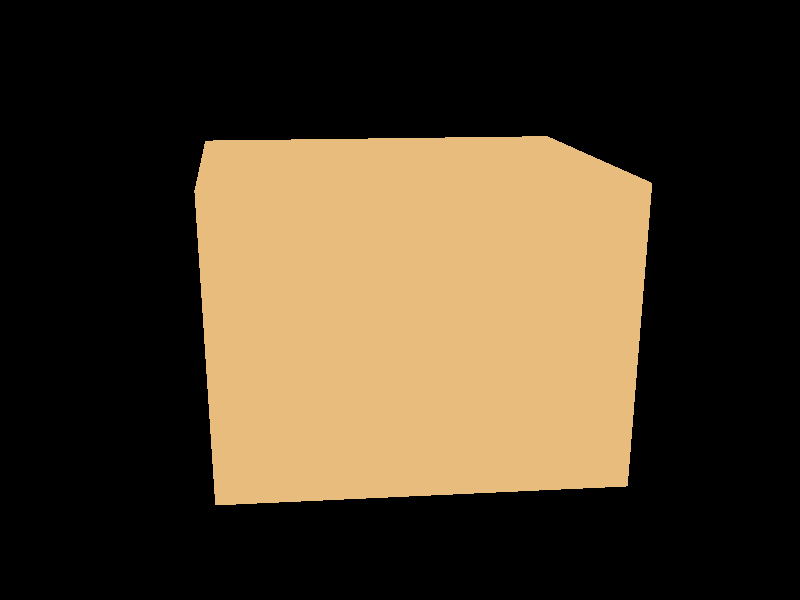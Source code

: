 // Generated by OBJ2POV converter
// Converted from OBJ file

#version 3.7;

// Image settings for square pixels
// Render with: povray +W800 +H800 filename.pov
#declare ImageWidth = 800;
#declare ImageHeight = 800;

// Global settings
global_settings {
    assumed_gamma 1.0
}

// Default bronze texture
#declare BronzeTexture = texture {
    pigment {
        color rgb <0.8, 0.5, 0.2>
    }
    normal {
        bumps 0.3
        scale 0.1
    }
    finish {
        ambient 0.1
        diffuse 0.7
        specular 0.4
        roughness 0.05
        reflection 0.3
        metallic
    }
}

// Material definitions
#default {
    texture { BronzeTexture }
}

// Main mesh object
mesh2 {
    vertex_vectors {
        8,
        <-1.000000, -1.000000, 1.000000>,
        <1.000000, -1.000000, 1.000000>,
        <1.000000, 1.000000, 1.000000>,
        <-1.000000, 1.000000, 1.000000>,
        <1.000000, -1.000000, -1.000000>,
        <-1.000000, -1.000000, -1.000000>,
        <-1.000000, 1.000000, -1.000000>,
        <1.000000, 1.000000, -1.000000>
    }

    normal_vectors {
        12,
        <0.000000, 0.000000, 1.000000>,
        <0.000000, 0.000000, 1.000000>,
        <0.000000, 0.000000, -1.000000>,
        <0.000000, 0.000000, -1.000000>,
        <0.000000, 1.000000, 0.000000>,
        <0.000000, 1.000000, 0.000000>,
        <0.000000, -1.000000, 0.000000>,
        <0.000000, -1.000000, 0.000000>,
        <1.000000, 0.000000, 0.000000>,
        <1.000000, 0.000000, 0.000000>,
        <-1.000000, 0.000000, 0.000000>,
        <-1.000000, 0.000000, 0.000000>
    }

    face_indices {
        12,
        <0, 1, 2>,
        <0, 2, 3>,
        <4, 5, 6>,
        <4, 6, 7>,
        <3, 2, 7>,
        <3, 7, 6>,
        <5, 4, 1>,
        <5, 1, 0>,
        <1, 4, 7>,
        <1, 7, 2>,
        <5, 0, 3>,
        <5, 3, 6>
    }

    normal_indices {
        12,
        <0, 0, 0>,
        <1, 1, 1>,
        <2, 2, 2>,
        <3, 3, 3>,
        <4, 4, 4>,
        <5, 5, 5>,
        <6, 6, 6>,
        <7, 7, 7>,
        <8, 8, 8>,
        <9, 9, 9>,
        <10, 10, 10>,
        <11, 11, 11>
    }
}

// Camera and lighting setup
camera {
    location <0.783, 2.041, 6.372>
    look_at <0.000, 0.000, 0.000>
    angle 35.0
    right x*ImageWidth/ImageHeight  // Correct aspect ratio for square pixels
    up y
}

light_source {
    <5.887, 7.145, 1.268>
    color rgb <1, 1, 1>
}

light_source {
    <-2.279, -1.021, 3.310>
    color rgb <0.5, 0.5, 0.5>
}
